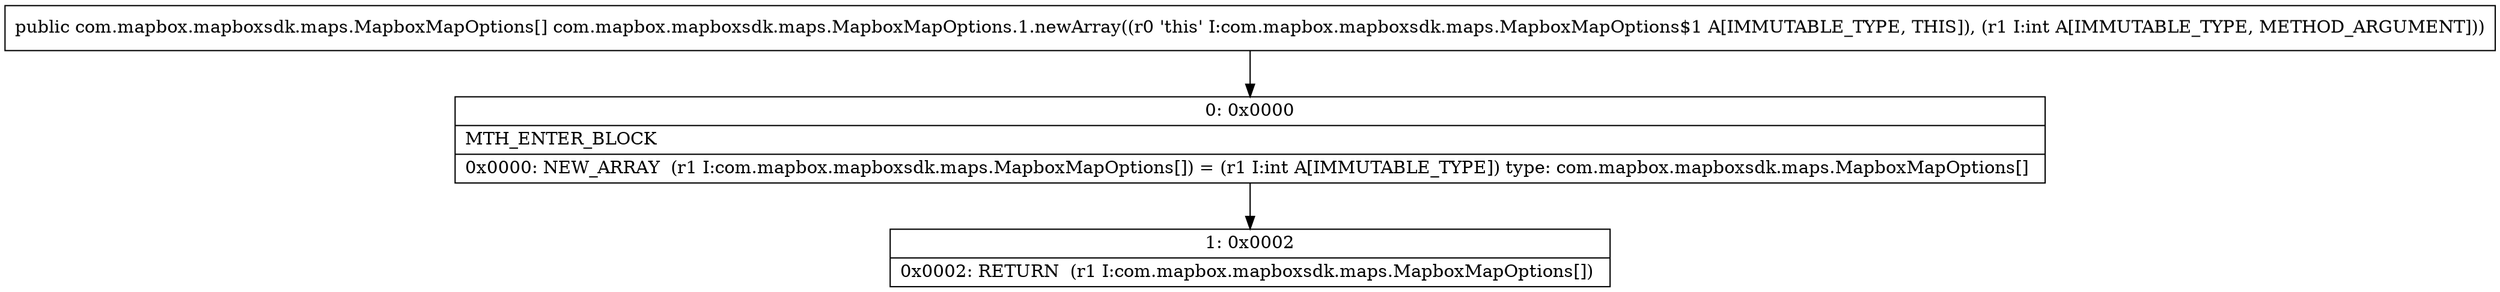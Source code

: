 digraph "CFG forcom.mapbox.mapboxsdk.maps.MapboxMapOptions.1.newArray(I)[Lcom\/mapbox\/mapboxsdk\/maps\/MapboxMapOptions;" {
Node_0 [shape=record,label="{0\:\ 0x0000|MTH_ENTER_BLOCK\l|0x0000: NEW_ARRAY  (r1 I:com.mapbox.mapboxsdk.maps.MapboxMapOptions[]) = (r1 I:int A[IMMUTABLE_TYPE]) type: com.mapbox.mapboxsdk.maps.MapboxMapOptions[] \l}"];
Node_1 [shape=record,label="{1\:\ 0x0002|0x0002: RETURN  (r1 I:com.mapbox.mapboxsdk.maps.MapboxMapOptions[]) \l}"];
MethodNode[shape=record,label="{public com.mapbox.mapboxsdk.maps.MapboxMapOptions[] com.mapbox.mapboxsdk.maps.MapboxMapOptions.1.newArray((r0 'this' I:com.mapbox.mapboxsdk.maps.MapboxMapOptions$1 A[IMMUTABLE_TYPE, THIS]), (r1 I:int A[IMMUTABLE_TYPE, METHOD_ARGUMENT])) }"];
MethodNode -> Node_0;
Node_0 -> Node_1;
}

